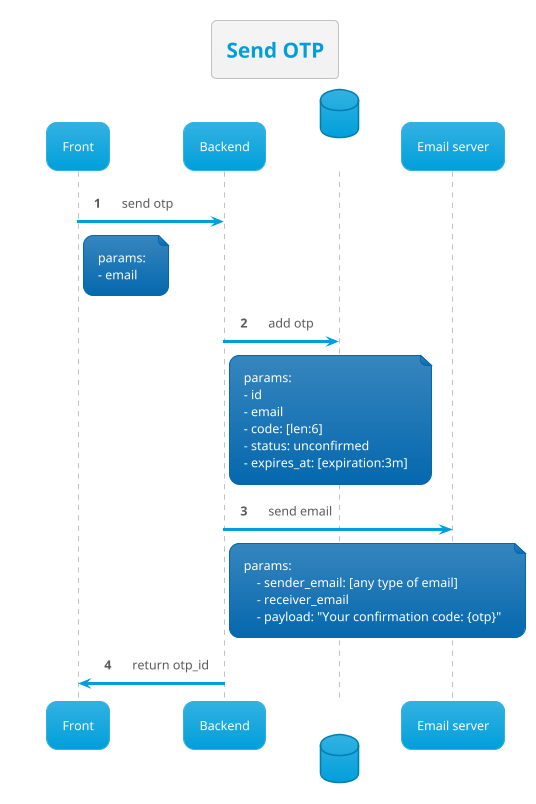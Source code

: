 @startuml send-otp
!theme bluegray

title Send OTP
autonumber

participant "Front" as F
participant "Backend" as B
database "DB" as DB
participant "Email server" as ES

F -> B: send otp
    note right F
        params:
        - email
    end note

B -> DB: add otp
    note right B
        params:
        - id
        - email
        - code: [len:6]
        - status: unconfirmed
        - expires_at: [expiration:3m]
    end note

B -> ES: send email
note right B
    params:
        - sender_email: [any type of email]
        - receiver_email
        - payload: "Your confirmation code: {otp}"
end note

B -> F: return otp_id
@enduml

